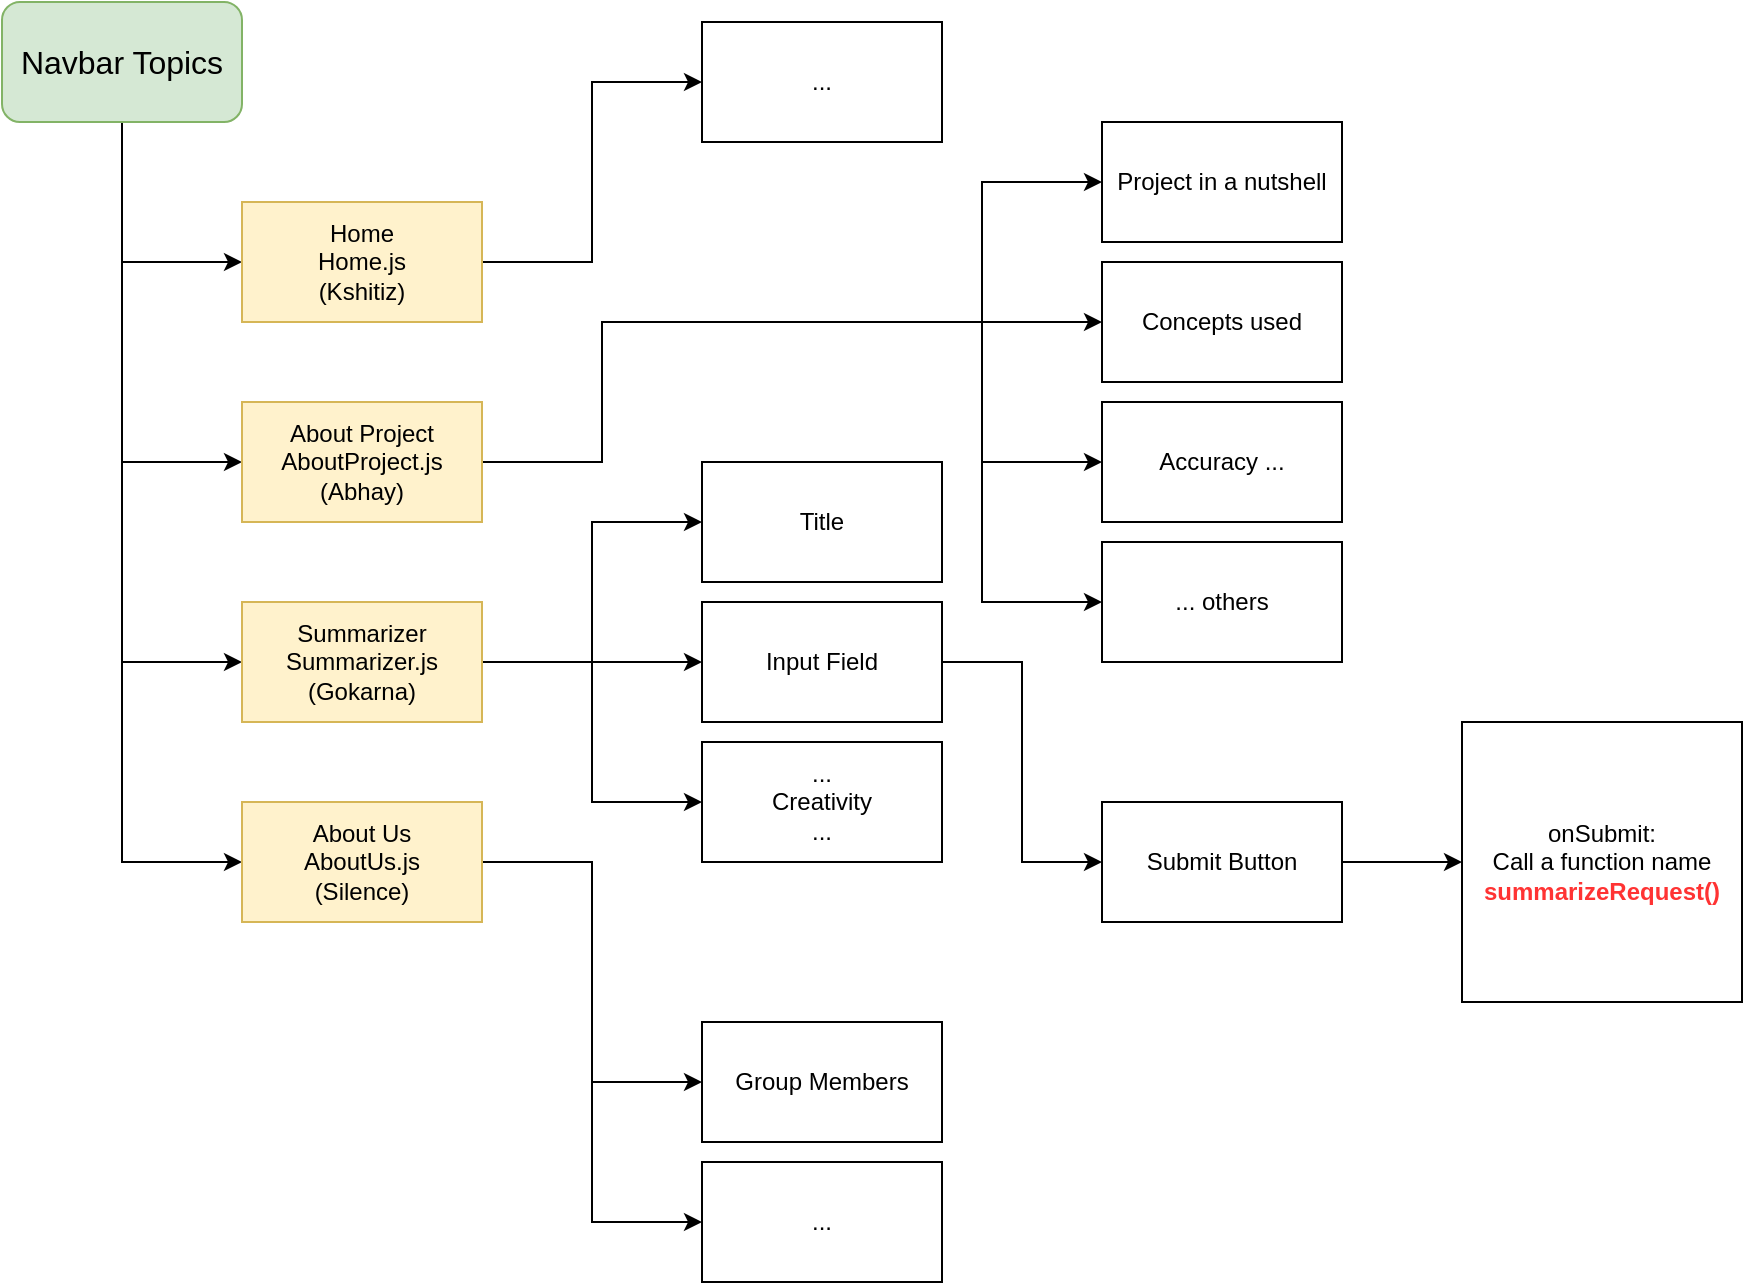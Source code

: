 <mxfile version="20.2.3" type="device"><diagram id="M7rTZvM9wBTpif_IgdA5" name="Page-1"><mxGraphModel dx="946" dy="621" grid="1" gridSize="10" guides="1" tooltips="1" connect="1" arrows="1" fold="1" page="1" pageScale="1" pageWidth="850" pageHeight="1100" math="0" shadow="0"><root><mxCell id="0"/><mxCell id="1" parent="0"/><mxCell id="3J4Lae-UwIH8Jg2tGBq6-6" style="edgeStyle=orthogonalEdgeStyle;rounded=0;orthogonalLoop=1;jettySize=auto;html=1;entryX=0;entryY=0.5;entryDx=0;entryDy=0;" parent="1" source="3J4Lae-UwIH8Jg2tGBq6-1" target="3J4Lae-UwIH8Jg2tGBq6-2" edge="1"><mxGeometry relative="1" as="geometry"/></mxCell><mxCell id="3J4Lae-UwIH8Jg2tGBq6-7" style="edgeStyle=orthogonalEdgeStyle;rounded=0;orthogonalLoop=1;jettySize=auto;html=1;entryX=0;entryY=0.5;entryDx=0;entryDy=0;" parent="1" source="3J4Lae-UwIH8Jg2tGBq6-1" target="3J4Lae-UwIH8Jg2tGBq6-3" edge="1"><mxGeometry relative="1" as="geometry"/></mxCell><mxCell id="3J4Lae-UwIH8Jg2tGBq6-8" style="edgeStyle=orthogonalEdgeStyle;rounded=0;orthogonalLoop=1;jettySize=auto;html=1;entryX=0;entryY=0.5;entryDx=0;entryDy=0;" parent="1" source="3J4Lae-UwIH8Jg2tGBq6-1" target="3J4Lae-UwIH8Jg2tGBq6-4" edge="1"><mxGeometry relative="1" as="geometry"/></mxCell><mxCell id="3J4Lae-UwIH8Jg2tGBq6-9" style="edgeStyle=orthogonalEdgeStyle;rounded=0;orthogonalLoop=1;jettySize=auto;html=1;entryX=0;entryY=0.5;entryDx=0;entryDy=0;" parent="1" source="3J4Lae-UwIH8Jg2tGBq6-1" target="3J4Lae-UwIH8Jg2tGBq6-5" edge="1"><mxGeometry relative="1" as="geometry"/></mxCell><mxCell id="3J4Lae-UwIH8Jg2tGBq6-1" value="&lt;font style=&quot;font-size: 16px;&quot;&gt;Navbar Topics&lt;/font&gt;" style="rounded=1;whiteSpace=wrap;html=1;fillColor=#d5e8d4;strokeColor=#82b366;" parent="1" vertex="1"><mxGeometry x="60" y="20" width="120" height="60" as="geometry"/></mxCell><mxCell id="3J4Lae-UwIH8Jg2tGBq6-11" style="edgeStyle=orthogonalEdgeStyle;rounded=0;orthogonalLoop=1;jettySize=auto;html=1;entryX=0;entryY=0.5;entryDx=0;entryDy=0;" parent="1" source="3J4Lae-UwIH8Jg2tGBq6-2" target="3J4Lae-UwIH8Jg2tGBq6-10" edge="1"><mxGeometry relative="1" as="geometry"/></mxCell><mxCell id="3J4Lae-UwIH8Jg2tGBq6-2" value="Home&lt;br&gt;Home.js&lt;br&gt;(Kshitiz)" style="rounded=0;whiteSpace=wrap;html=1;fillColor=#fff2cc;strokeColor=#d6b656;" parent="1" vertex="1"><mxGeometry x="180" y="120" width="120" height="60" as="geometry"/></mxCell><mxCell id="3J4Lae-UwIH8Jg2tGBq6-13" style="edgeStyle=orthogonalEdgeStyle;rounded=0;orthogonalLoop=1;jettySize=auto;html=1;entryX=0;entryY=0.5;entryDx=0;entryDy=0;" parent="1" source="3J4Lae-UwIH8Jg2tGBq6-3" target="3J4Lae-UwIH8Jg2tGBq6-12" edge="1"><mxGeometry relative="1" as="geometry"><Array as="points"><mxPoint x="360" y="250"/><mxPoint x="360" y="180"/></Array></mxGeometry></mxCell><mxCell id="3J4Lae-UwIH8Jg2tGBq6-23" style="edgeStyle=orthogonalEdgeStyle;rounded=0;orthogonalLoop=1;jettySize=auto;html=1;entryX=0;entryY=0.5;entryDx=0;entryDy=0;" parent="1" source="3J4Lae-UwIH8Jg2tGBq6-3" target="3J4Lae-UwIH8Jg2tGBq6-22" edge="1"><mxGeometry relative="1" as="geometry"><Array as="points"><mxPoint x="360" y="250"/><mxPoint x="360" y="180"/><mxPoint x="550" y="180"/><mxPoint x="550" y="110"/></Array></mxGeometry></mxCell><mxCell id="3J4Lae-UwIH8Jg2tGBq6-24" style="edgeStyle=orthogonalEdgeStyle;rounded=0;orthogonalLoop=1;jettySize=auto;html=1;entryX=0;entryY=0.5;entryDx=0;entryDy=0;" parent="1" source="3J4Lae-UwIH8Jg2tGBq6-3" target="3J4Lae-UwIH8Jg2tGBq6-20" edge="1"><mxGeometry relative="1" as="geometry"><Array as="points"><mxPoint x="360" y="250"/><mxPoint x="360" y="180"/><mxPoint x="550" y="180"/><mxPoint x="550" y="250"/></Array></mxGeometry></mxCell><mxCell id="3J4Lae-UwIH8Jg2tGBq6-25" style="edgeStyle=orthogonalEdgeStyle;rounded=0;orthogonalLoop=1;jettySize=auto;html=1;entryX=0;entryY=0.5;entryDx=0;entryDy=0;" parent="1" source="3J4Lae-UwIH8Jg2tGBq6-3" target="3J4Lae-UwIH8Jg2tGBq6-21" edge="1"><mxGeometry relative="1" as="geometry"><Array as="points"><mxPoint x="360" y="250"/><mxPoint x="360" y="180"/><mxPoint x="550" y="180"/><mxPoint x="550" y="320"/></Array></mxGeometry></mxCell><mxCell id="3J4Lae-UwIH8Jg2tGBq6-3" value="About Project&lt;br&gt;AboutProject.js&lt;br&gt;(Abhay)" style="rounded=0;whiteSpace=wrap;html=1;fillColor=#fff2cc;strokeColor=#d6b656;" parent="1" vertex="1"><mxGeometry x="180" y="220" width="120" height="60" as="geometry"/></mxCell><mxCell id="3J4Lae-UwIH8Jg2tGBq6-15" style="edgeStyle=orthogonalEdgeStyle;rounded=0;orthogonalLoop=1;jettySize=auto;html=1;entryX=0;entryY=0.5;entryDx=0;entryDy=0;" parent="1" source="3J4Lae-UwIH8Jg2tGBq6-4" target="3J4Lae-UwIH8Jg2tGBq6-14" edge="1"><mxGeometry relative="1" as="geometry"/></mxCell><mxCell id="3J4Lae-UwIH8Jg2tGBq6-17" style="edgeStyle=orthogonalEdgeStyle;rounded=0;orthogonalLoop=1;jettySize=auto;html=1;" parent="1" source="3J4Lae-UwIH8Jg2tGBq6-4" target="3J4Lae-UwIH8Jg2tGBq6-16" edge="1"><mxGeometry relative="1" as="geometry"/></mxCell><mxCell id="3J4Lae-UwIH8Jg2tGBq6-19" style="edgeStyle=orthogonalEdgeStyle;rounded=0;orthogonalLoop=1;jettySize=auto;html=1;entryX=0;entryY=0.5;entryDx=0;entryDy=0;" parent="1" source="3J4Lae-UwIH8Jg2tGBq6-4" target="3J4Lae-UwIH8Jg2tGBq6-18" edge="1"><mxGeometry relative="1" as="geometry"/></mxCell><mxCell id="3J4Lae-UwIH8Jg2tGBq6-4" value="Summarizer&lt;br&gt;Summarizer.js&lt;br&gt;(Gokarna)" style="rounded=0;whiteSpace=wrap;html=1;fillColor=#fff2cc;strokeColor=#d6b656;" parent="1" vertex="1"><mxGeometry x="180" y="320" width="120" height="60" as="geometry"/></mxCell><mxCell id="3J4Lae-UwIH8Jg2tGBq6-32" style="edgeStyle=orthogonalEdgeStyle;rounded=0;orthogonalLoop=1;jettySize=auto;html=1;entryX=0;entryY=0.5;entryDx=0;entryDy=0;fontColor=#FF3333;" parent="1" source="3J4Lae-UwIH8Jg2tGBq6-5" target="3J4Lae-UwIH8Jg2tGBq6-31" edge="1"><mxGeometry relative="1" as="geometry"/></mxCell><mxCell id="3J4Lae-UwIH8Jg2tGBq6-34" style="edgeStyle=orthogonalEdgeStyle;rounded=0;orthogonalLoop=1;jettySize=auto;html=1;entryX=0;entryY=0.5;entryDx=0;entryDy=0;fontColor=#000000;" parent="1" source="3J4Lae-UwIH8Jg2tGBq6-5" target="3J4Lae-UwIH8Jg2tGBq6-33" edge="1"><mxGeometry relative="1" as="geometry"/></mxCell><mxCell id="3J4Lae-UwIH8Jg2tGBq6-5" value="About Us&lt;br&gt;AboutUs.js&lt;br&gt;(Silence)" style="rounded=0;whiteSpace=wrap;html=1;fillColor=#fff2cc;strokeColor=#d6b656;" parent="1" vertex="1"><mxGeometry x="180" y="420" width="120" height="60" as="geometry"/></mxCell><mxCell id="3J4Lae-UwIH8Jg2tGBq6-10" value="..." style="rounded=0;whiteSpace=wrap;html=1;" parent="1" vertex="1"><mxGeometry x="410" y="30" width="120" height="60" as="geometry"/></mxCell><mxCell id="3J4Lae-UwIH8Jg2tGBq6-12" value="Concepts used" style="rounded=0;whiteSpace=wrap;html=1;" parent="1" vertex="1"><mxGeometry x="610" y="150" width="120" height="60" as="geometry"/></mxCell><mxCell id="3J4Lae-UwIH8Jg2tGBq6-14" value="Title" style="rounded=0;whiteSpace=wrap;html=1;" parent="1" vertex="1"><mxGeometry x="410" y="250" width="120" height="60" as="geometry"/></mxCell><mxCell id="3J4Lae-UwIH8Jg2tGBq6-27" style="edgeStyle=orthogonalEdgeStyle;rounded=0;orthogonalLoop=1;jettySize=auto;html=1;entryX=0;entryY=0.5;entryDx=0;entryDy=0;" parent="1" source="3J4Lae-UwIH8Jg2tGBq6-16" target="3J4Lae-UwIH8Jg2tGBq6-26" edge="1"><mxGeometry relative="1" as="geometry"/></mxCell><mxCell id="3J4Lae-UwIH8Jg2tGBq6-16" value="Input Field" style="rounded=0;whiteSpace=wrap;html=1;" parent="1" vertex="1"><mxGeometry x="410" y="320" width="120" height="60" as="geometry"/></mxCell><mxCell id="3J4Lae-UwIH8Jg2tGBq6-18" value="...&lt;br&gt;Creativity&lt;br&gt;..." style="rounded=0;whiteSpace=wrap;html=1;" parent="1" vertex="1"><mxGeometry x="410" y="390" width="120" height="60" as="geometry"/></mxCell><mxCell id="3J4Lae-UwIH8Jg2tGBq6-20" value="Accuracy ..." style="rounded=0;whiteSpace=wrap;html=1;" parent="1" vertex="1"><mxGeometry x="610" y="220" width="120" height="60" as="geometry"/></mxCell><mxCell id="3J4Lae-UwIH8Jg2tGBq6-21" value="... others" style="rounded=0;whiteSpace=wrap;html=1;" parent="1" vertex="1"><mxGeometry x="610" y="290" width="120" height="60" as="geometry"/></mxCell><mxCell id="3J4Lae-UwIH8Jg2tGBq6-22" value="Project in a nutshell" style="rounded=0;whiteSpace=wrap;html=1;" parent="1" vertex="1"><mxGeometry x="610" y="80" width="120" height="60" as="geometry"/></mxCell><mxCell id="3J4Lae-UwIH8Jg2tGBq6-30" style="edgeStyle=orthogonalEdgeStyle;rounded=0;orthogonalLoop=1;jettySize=auto;html=1;entryX=0;entryY=0.5;entryDx=0;entryDy=0;" parent="1" source="3J4Lae-UwIH8Jg2tGBq6-26" target="3J4Lae-UwIH8Jg2tGBq6-29" edge="1"><mxGeometry relative="1" as="geometry"/></mxCell><mxCell id="3J4Lae-UwIH8Jg2tGBq6-26" value="Submit Button" style="rounded=0;whiteSpace=wrap;html=1;" parent="1" vertex="1"><mxGeometry x="610" y="420" width="120" height="60" as="geometry"/></mxCell><mxCell id="3J4Lae-UwIH8Jg2tGBq6-29" value="onSubmit:&lt;br&gt;Call a function name &lt;font color=&quot;#ff3333&quot;&gt;&lt;b&gt;summarizeRequest()&lt;/b&gt;&lt;/font&gt;" style="whiteSpace=wrap;html=1;aspect=fixed;" parent="1" vertex="1"><mxGeometry x="790" y="380" width="140" height="140" as="geometry"/></mxCell><mxCell id="3J4Lae-UwIH8Jg2tGBq6-31" value="&lt;font color=&quot;#000000&quot;&gt;Group Members&lt;/font&gt;" style="rounded=0;whiteSpace=wrap;html=1;fontColor=#FF3333;" parent="1" vertex="1"><mxGeometry x="410" y="530" width="120" height="60" as="geometry"/></mxCell><mxCell id="3J4Lae-UwIH8Jg2tGBq6-33" value="..." style="rounded=0;whiteSpace=wrap;html=1;" parent="1" vertex="1"><mxGeometry x="410" y="600" width="120" height="60" as="geometry"/></mxCell></root></mxGraphModel></diagram></mxfile>